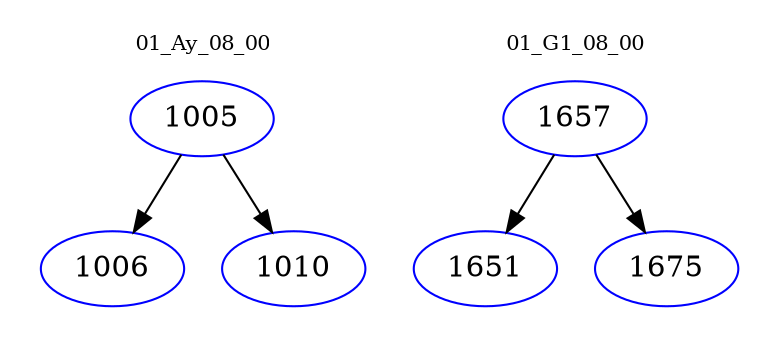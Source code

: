 digraph{
subgraph cluster_0 {
color = white
label = "01_Ay_08_00";
fontsize=10;
T0_1005 [label="1005", color="blue"]
T0_1005 -> T0_1006 [color="black"]
T0_1006 [label="1006", color="blue"]
T0_1005 -> T0_1010 [color="black"]
T0_1010 [label="1010", color="blue"]
}
subgraph cluster_1 {
color = white
label = "01_G1_08_00";
fontsize=10;
T1_1657 [label="1657", color="blue"]
T1_1657 -> T1_1651 [color="black"]
T1_1651 [label="1651", color="blue"]
T1_1657 -> T1_1675 [color="black"]
T1_1675 [label="1675", color="blue"]
}
}

